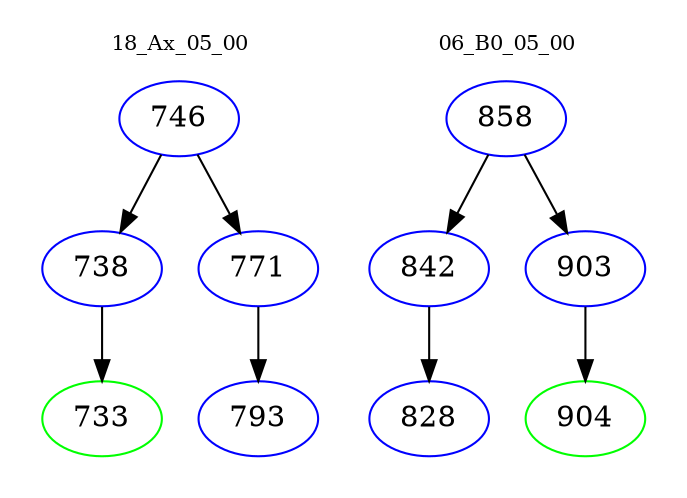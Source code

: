 digraph{
subgraph cluster_0 {
color = white
label = "18_Ax_05_00";
fontsize=10;
T0_746 [label="746", color="blue"]
T0_746 -> T0_738 [color="black"]
T0_738 [label="738", color="blue"]
T0_738 -> T0_733 [color="black"]
T0_733 [label="733", color="green"]
T0_746 -> T0_771 [color="black"]
T0_771 [label="771", color="blue"]
T0_771 -> T0_793 [color="black"]
T0_793 [label="793", color="blue"]
}
subgraph cluster_1 {
color = white
label = "06_B0_05_00";
fontsize=10;
T1_858 [label="858", color="blue"]
T1_858 -> T1_842 [color="black"]
T1_842 [label="842", color="blue"]
T1_842 -> T1_828 [color="black"]
T1_828 [label="828", color="blue"]
T1_858 -> T1_903 [color="black"]
T1_903 [label="903", color="blue"]
T1_903 -> T1_904 [color="black"]
T1_904 [label="904", color="green"]
}
}
